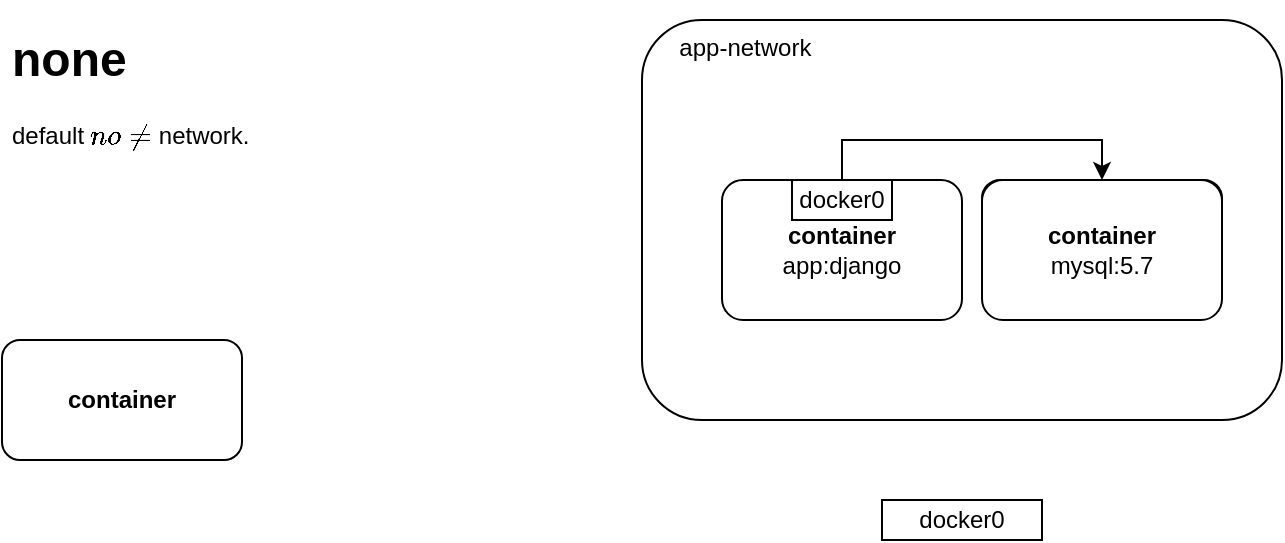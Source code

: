 <mxfile version="20.1.1" type="github">
  <diagram id="8_v6daA8wSkZLcTRC9qF" name="Page-1">
    <mxGraphModel dx="868" dy="730" grid="1" gridSize="10" guides="1" tooltips="1" connect="1" arrows="1" fold="1" page="1" pageScale="1" pageWidth="850" pageHeight="1100" math="0" shadow="0">
      <root>
        <mxCell id="0" />
        <mxCell id="1" parent="0" />
        <mxCell id="5bLqrxqlI68mcoZM-jZa-9" value="&amp;nbsp; &amp;nbsp; &amp;nbsp;app-network" style="rounded=1;whiteSpace=wrap;html=1;align=left;verticalAlign=top;" vertex="1" parent="1">
          <mxGeometry x="360" y="40" width="320" height="200" as="geometry" />
        </mxCell>
        <mxCell id="5bLqrxqlI68mcoZM-jZa-7" style="edgeStyle=orthogonalEdgeStyle;rounded=0;orthogonalLoop=1;jettySize=auto;html=1;entryX=0.5;entryY=0;entryDx=0;entryDy=0;exitX=0.5;exitY=0;exitDx=0;exitDy=0;" edge="1" parent="1" source="5bLqrxqlI68mcoZM-jZa-2" target="5bLqrxqlI68mcoZM-jZa-3">
          <mxGeometry relative="1" as="geometry" />
        </mxCell>
        <mxCell id="5bLqrxqlI68mcoZM-jZa-2" value="&lt;b&gt;container&lt;/b&gt;&lt;br&gt;app:django" style="rounded=1;whiteSpace=wrap;html=1;verticalAlign=middle;" vertex="1" parent="1">
          <mxGeometry x="400" y="120" width="120" height="70" as="geometry" />
        </mxCell>
        <mxCell id="5bLqrxqlI68mcoZM-jZa-3" value="&lt;b&gt;container&lt;/b&gt;&lt;br&gt;mysql:5.7" style="rounded=1;whiteSpace=wrap;html=1;" vertex="1" parent="1">
          <mxGeometry x="530" y="120" width="120" height="60" as="geometry" />
        </mxCell>
        <mxCell id="5bLqrxqlI68mcoZM-jZa-5" value="&lt;h1&gt;none&lt;/h1&gt;&lt;p&gt;default `none` network.&lt;/p&gt;" style="text;html=1;strokeColor=none;fillColor=none;spacing=5;spacingTop=-20;whiteSpace=wrap;overflow=hidden;rounded=0;" vertex="1" parent="1">
          <mxGeometry x="40" y="40" width="190" height="80" as="geometry" />
        </mxCell>
        <mxCell id="5bLqrxqlI68mcoZM-jZa-6" value="&lt;b&gt;container&lt;/b&gt;" style="rounded=1;whiteSpace=wrap;html=1;" vertex="1" parent="1">
          <mxGeometry x="40" y="200" width="120" height="60" as="geometry" />
        </mxCell>
        <mxCell id="5bLqrxqlI68mcoZM-jZa-10" value="docker0" style="rounded=0;whiteSpace=wrap;html=1;" vertex="1" parent="1">
          <mxGeometry x="480" y="280" width="80" height="20" as="geometry" />
        </mxCell>
        <mxCell id="5bLqrxqlI68mcoZM-jZa-11" value="&lt;b&gt;container&lt;/b&gt;&lt;br&gt;mysql:5.7" style="rounded=1;whiteSpace=wrap;html=1;verticalAlign=middle;" vertex="1" parent="1">
          <mxGeometry x="530" y="120" width="120" height="70" as="geometry" />
        </mxCell>
        <mxCell id="5bLqrxqlI68mcoZM-jZa-12" value="docker0" style="rounded=0;whiteSpace=wrap;html=1;" vertex="1" parent="1">
          <mxGeometry x="435" y="120" width="50" height="20" as="geometry" />
        </mxCell>
      </root>
    </mxGraphModel>
  </diagram>
</mxfile>
